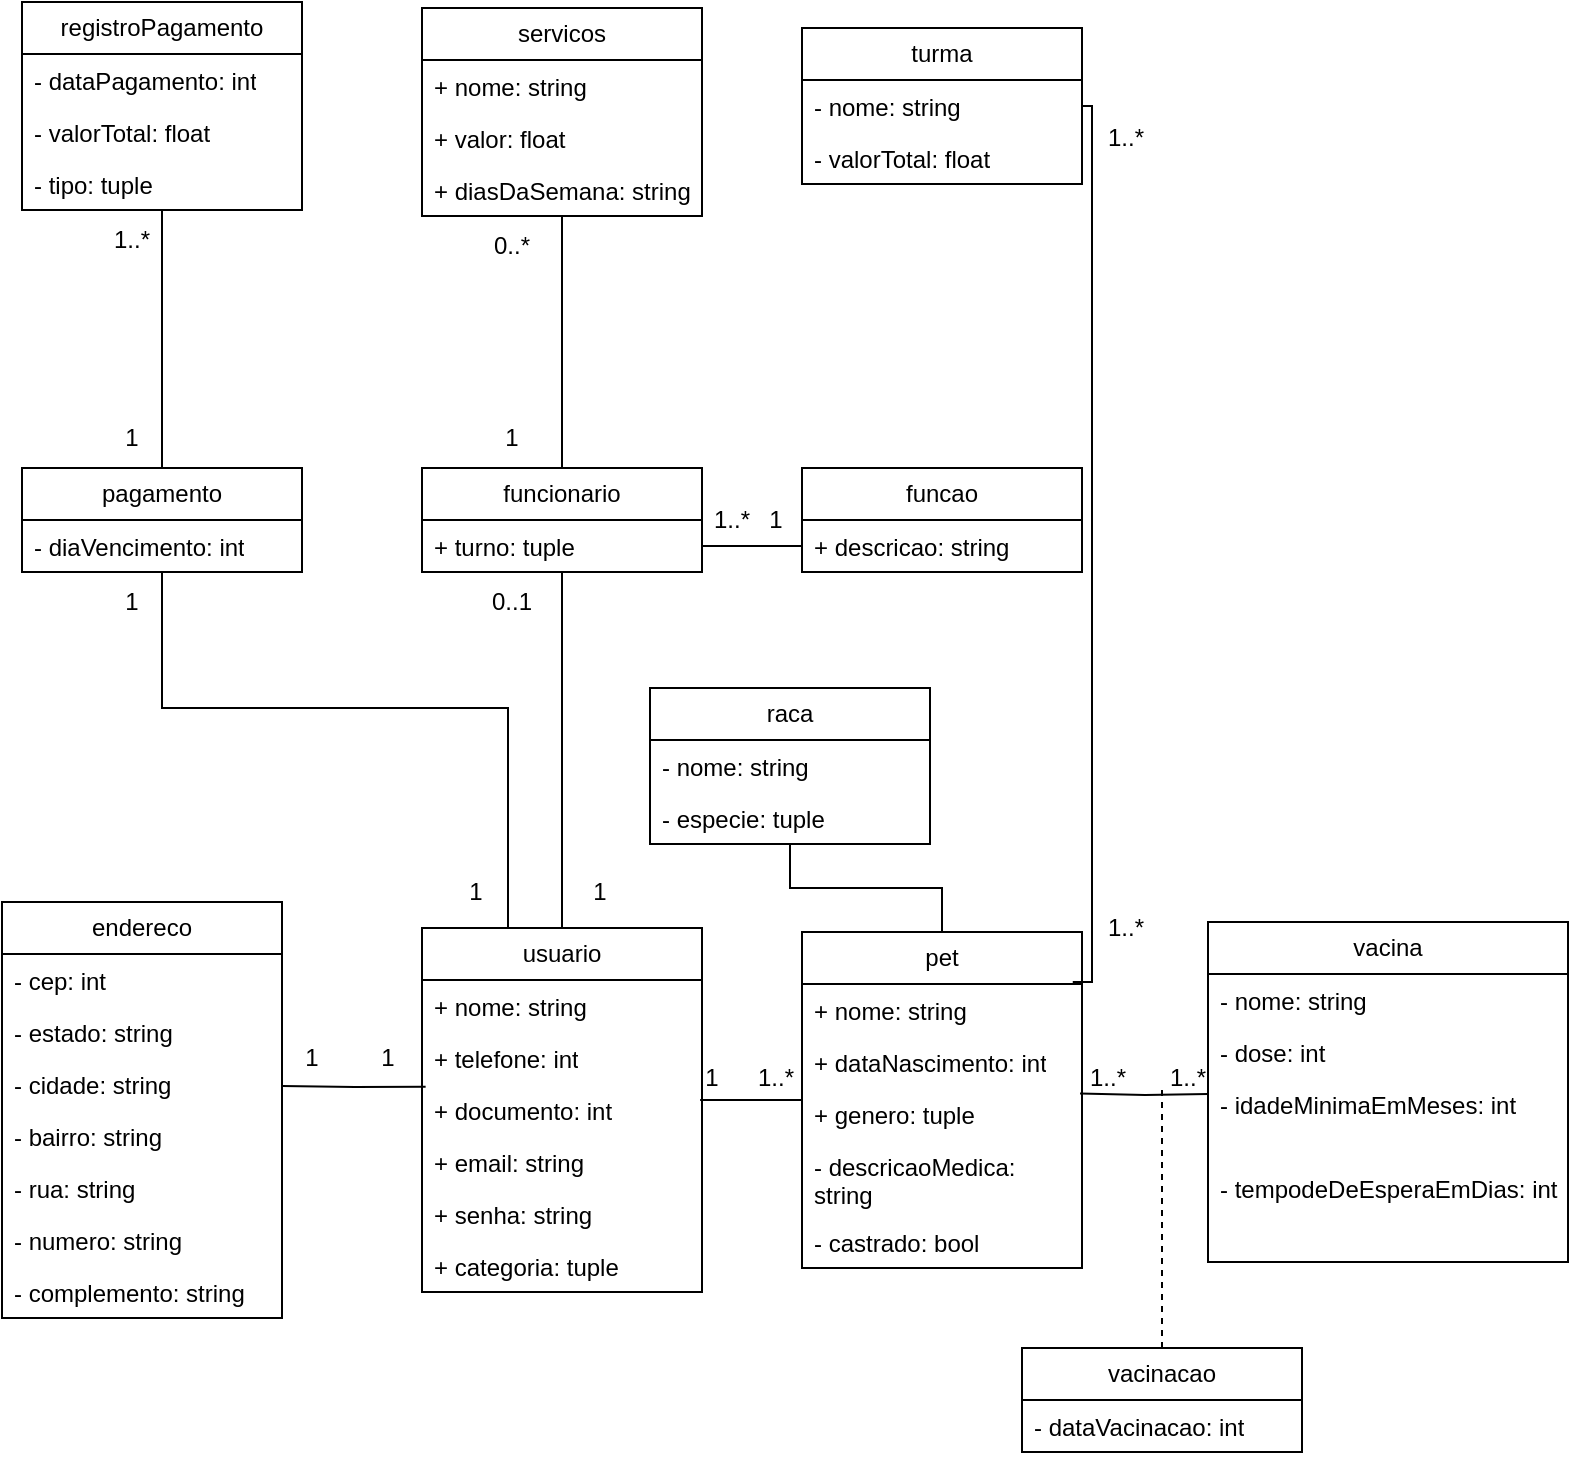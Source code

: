 <mxfile version="22.1.5" type="device">
  <diagram name="Página-1" id="sSgYGu35nFFWpvnl3uwN">
    <mxGraphModel dx="1650" dy="693" grid="1" gridSize="10" guides="1" tooltips="1" connect="1" arrows="1" fold="1" page="1" pageScale="1" pageWidth="827" pageHeight="1169" math="0" shadow="0">
      <root>
        <mxCell id="0" />
        <mxCell id="1" parent="0" />
        <mxCell id="8YFCVRQqwTqfyAtS61ce-4" style="edgeStyle=orthogonalEdgeStyle;rounded=0;orthogonalLoop=1;jettySize=auto;html=1;endArrow=none;endFill=0;" edge="1" parent="1" source="ckyR3pQ4Gcf-eFXT0lUD-1" target="ckyR3pQ4Gcf-eFXT0lUD-17">
          <mxGeometry relative="1" as="geometry" />
        </mxCell>
        <mxCell id="ckyR3pQ4Gcf-eFXT0lUD-1" value="servicos" style="swimlane;fontStyle=0;childLayout=stackLayout;horizontal=1;startSize=26;fillColor=none;horizontalStack=0;resizeParent=1;resizeParentMax=0;resizeLast=0;collapsible=1;marginBottom=0;whiteSpace=wrap;html=1;" parent="1" vertex="1">
          <mxGeometry x="237" y="110" width="140" height="104" as="geometry" />
        </mxCell>
        <mxCell id="ckyR3pQ4Gcf-eFXT0lUD-2" value="+ nome: string" style="text;strokeColor=none;fillColor=none;align=left;verticalAlign=top;spacingLeft=4;spacingRight=4;overflow=hidden;rotatable=0;points=[[0,0.5],[1,0.5]];portConstraint=eastwest;whiteSpace=wrap;html=1;" parent="ckyR3pQ4Gcf-eFXT0lUD-1" vertex="1">
          <mxGeometry y="26" width="140" height="26" as="geometry" />
        </mxCell>
        <mxCell id="ckyR3pQ4Gcf-eFXT0lUD-3" value="+ valor: float" style="text;strokeColor=none;fillColor=none;align=left;verticalAlign=top;spacingLeft=4;spacingRight=4;overflow=hidden;rotatable=0;points=[[0,0.5],[1,0.5]];portConstraint=eastwest;whiteSpace=wrap;html=1;" parent="ckyR3pQ4Gcf-eFXT0lUD-1" vertex="1">
          <mxGeometry y="52" width="140" height="26" as="geometry" />
        </mxCell>
        <mxCell id="ckyR3pQ4Gcf-eFXT0lUD-4" value="+ diasDaSemana: string" style="text;strokeColor=none;fillColor=none;align=left;verticalAlign=top;spacingLeft=4;spacingRight=4;overflow=hidden;rotatable=0;points=[[0,0.5],[1,0.5]];portConstraint=eastwest;whiteSpace=wrap;html=1;" parent="ckyR3pQ4Gcf-eFXT0lUD-1" vertex="1">
          <mxGeometry y="78" width="140" height="26" as="geometry" />
        </mxCell>
        <mxCell id="8YFCVRQqwTqfyAtS61ce-53" style="edgeStyle=orthogonalEdgeStyle;rounded=0;orthogonalLoop=1;jettySize=auto;html=1;endArrow=none;endFill=0;" edge="1" parent="1" source="ckyR3pQ4Gcf-eFXT0lUD-5" target="ckyR3pQ4Gcf-eFXT0lUD-35">
          <mxGeometry relative="1" as="geometry">
            <Array as="points">
              <mxPoint x="107" y="460" />
              <mxPoint x="280" y="460" />
            </Array>
          </mxGeometry>
        </mxCell>
        <mxCell id="ckyR3pQ4Gcf-eFXT0lUD-5" value="pagamento" style="swimlane;fontStyle=0;childLayout=stackLayout;horizontal=1;startSize=26;fillColor=none;horizontalStack=0;resizeParent=1;resizeParentMax=0;resizeLast=0;collapsible=1;marginBottom=0;whiteSpace=wrap;html=1;" parent="1" vertex="1">
          <mxGeometry x="37" y="340" width="140" height="52" as="geometry" />
        </mxCell>
        <mxCell id="ckyR3pQ4Gcf-eFXT0lUD-6" value="- diaVencimento: int" style="text;strokeColor=none;fillColor=none;align=left;verticalAlign=top;spacingLeft=4;spacingRight=4;overflow=hidden;rotatable=0;points=[[0,0.5],[1,0.5]];portConstraint=eastwest;whiteSpace=wrap;html=1;" parent="ckyR3pQ4Gcf-eFXT0lUD-5" vertex="1">
          <mxGeometry y="26" width="140" height="26" as="geometry" />
        </mxCell>
        <mxCell id="8YFCVRQqwTqfyAtS61ce-54" style="edgeStyle=orthogonalEdgeStyle;rounded=0;orthogonalLoop=1;jettySize=auto;html=1;entryX=0.5;entryY=0;entryDx=0;entryDy=0;endArrow=none;endFill=0;" edge="1" parent="1" source="ckyR3pQ4Gcf-eFXT0lUD-9" target="ckyR3pQ4Gcf-eFXT0lUD-5">
          <mxGeometry relative="1" as="geometry" />
        </mxCell>
        <mxCell id="ckyR3pQ4Gcf-eFXT0lUD-9" value="registroPagamento" style="swimlane;fontStyle=0;childLayout=stackLayout;horizontal=1;startSize=26;fillColor=none;horizontalStack=0;resizeParent=1;resizeParentMax=0;resizeLast=0;collapsible=1;marginBottom=0;whiteSpace=wrap;html=1;" parent="1" vertex="1">
          <mxGeometry x="37" y="107" width="140" height="104" as="geometry" />
        </mxCell>
        <mxCell id="ckyR3pQ4Gcf-eFXT0lUD-10" value="- dataPagamento: int" style="text;strokeColor=none;fillColor=none;align=left;verticalAlign=top;spacingLeft=4;spacingRight=4;overflow=hidden;rotatable=0;points=[[0,0.5],[1,0.5]];portConstraint=eastwest;whiteSpace=wrap;html=1;" parent="ckyR3pQ4Gcf-eFXT0lUD-9" vertex="1">
          <mxGeometry y="26" width="140" height="26" as="geometry" />
        </mxCell>
        <mxCell id="8YFCVRQqwTqfyAtS61ce-24" value="- valorTotal: float" style="text;strokeColor=none;fillColor=none;align=left;verticalAlign=top;spacingLeft=4;spacingRight=4;overflow=hidden;rotatable=0;points=[[0,0.5],[1,0.5]];portConstraint=eastwest;whiteSpace=wrap;html=1;" vertex="1" parent="ckyR3pQ4Gcf-eFXT0lUD-9">
          <mxGeometry y="52" width="140" height="26" as="geometry" />
        </mxCell>
        <mxCell id="ckyR3pQ4Gcf-eFXT0lUD-11" value="- tipo: tuple" style="text;strokeColor=none;fillColor=none;align=left;verticalAlign=top;spacingLeft=4;spacingRight=4;overflow=hidden;rotatable=0;points=[[0,0.5],[1,0.5]];portConstraint=eastwest;whiteSpace=wrap;html=1;" parent="ckyR3pQ4Gcf-eFXT0lUD-9" vertex="1">
          <mxGeometry y="78" width="140" height="26" as="geometry" />
        </mxCell>
        <mxCell id="ckyR3pQ4Gcf-eFXT0lUD-13" value="funcao" style="swimlane;fontStyle=0;childLayout=stackLayout;horizontal=1;startSize=26;fillColor=none;horizontalStack=0;resizeParent=1;resizeParentMax=0;resizeLast=0;collapsible=1;marginBottom=0;whiteSpace=wrap;html=1;" parent="1" vertex="1">
          <mxGeometry x="427" y="340" width="140" height="52" as="geometry" />
        </mxCell>
        <mxCell id="ckyR3pQ4Gcf-eFXT0lUD-14" value="+ descricao: string" style="text;strokeColor=none;fillColor=none;align=left;verticalAlign=top;spacingLeft=4;spacingRight=4;overflow=hidden;rotatable=0;points=[[0,0.5],[1,0.5]];portConstraint=eastwest;whiteSpace=wrap;html=1;" parent="ckyR3pQ4Gcf-eFXT0lUD-13" vertex="1">
          <mxGeometry y="26" width="140" height="26" as="geometry" />
        </mxCell>
        <mxCell id="8YFCVRQqwTqfyAtS61ce-8" style="edgeStyle=orthogonalEdgeStyle;rounded=0;orthogonalLoop=1;jettySize=auto;html=1;entryX=0.5;entryY=0;entryDx=0;entryDy=0;endArrow=none;endFill=0;" edge="1" parent="1" source="ckyR3pQ4Gcf-eFXT0lUD-17" target="ckyR3pQ4Gcf-eFXT0lUD-35">
          <mxGeometry relative="1" as="geometry" />
        </mxCell>
        <mxCell id="ckyR3pQ4Gcf-eFXT0lUD-17" value="funcionario" style="swimlane;fontStyle=0;childLayout=stackLayout;horizontal=1;startSize=26;fillColor=none;horizontalStack=0;resizeParent=1;resizeParentMax=0;resizeLast=0;collapsible=1;marginBottom=0;whiteSpace=wrap;html=1;" parent="1" vertex="1">
          <mxGeometry x="237" y="340" width="140" height="52" as="geometry" />
        </mxCell>
        <mxCell id="ckyR3pQ4Gcf-eFXT0lUD-18" value="+ turno: tuple" style="text;strokeColor=none;fillColor=none;align=left;verticalAlign=top;spacingLeft=4;spacingRight=4;overflow=hidden;rotatable=0;points=[[0,0.5],[1,0.5]];portConstraint=eastwest;whiteSpace=wrap;html=1;" parent="ckyR3pQ4Gcf-eFXT0lUD-17" vertex="1">
          <mxGeometry y="26" width="140" height="26" as="geometry" />
        </mxCell>
        <mxCell id="8YFCVRQqwTqfyAtS61ce-20" style="edgeStyle=orthogonalEdgeStyle;rounded=0;orthogonalLoop=1;jettySize=auto;html=1;entryX=0.5;entryY=0;entryDx=0;entryDy=0;endArrow=none;endFill=0;" edge="1" parent="1" source="ckyR3pQ4Gcf-eFXT0lUD-21" target="ckyR3pQ4Gcf-eFXT0lUD-42">
          <mxGeometry relative="1" as="geometry" />
        </mxCell>
        <mxCell id="ckyR3pQ4Gcf-eFXT0lUD-21" value="raca" style="swimlane;fontStyle=0;childLayout=stackLayout;horizontal=1;startSize=26;fillColor=none;horizontalStack=0;resizeParent=1;resizeParentMax=0;resizeLast=0;collapsible=1;marginBottom=0;whiteSpace=wrap;html=1;" parent="1" vertex="1">
          <mxGeometry x="351" y="450" width="140" height="78" as="geometry" />
        </mxCell>
        <mxCell id="ckyR3pQ4Gcf-eFXT0lUD-22" value="- nome: string" style="text;strokeColor=none;fillColor=none;align=left;verticalAlign=top;spacingLeft=4;spacingRight=4;overflow=hidden;rotatable=0;points=[[0,0.5],[1,0.5]];portConstraint=eastwest;whiteSpace=wrap;html=1;" parent="ckyR3pQ4Gcf-eFXT0lUD-21" vertex="1">
          <mxGeometry y="26" width="140" height="26" as="geometry" />
        </mxCell>
        <mxCell id="ckyR3pQ4Gcf-eFXT0lUD-23" value="- especie: tuple" style="text;strokeColor=none;fillColor=none;align=left;verticalAlign=top;spacingLeft=4;spacingRight=4;overflow=hidden;rotatable=0;points=[[0,0.5],[1,0.5]];portConstraint=eastwest;whiteSpace=wrap;html=1;" parent="ckyR3pQ4Gcf-eFXT0lUD-21" vertex="1">
          <mxGeometry y="52" width="140" height="26" as="geometry" />
        </mxCell>
        <mxCell id="ckyR3pQ4Gcf-eFXT0lUD-25" value="endereco" style="swimlane;fontStyle=0;childLayout=stackLayout;horizontal=1;startSize=26;fillColor=none;horizontalStack=0;resizeParent=1;resizeParentMax=0;resizeLast=0;collapsible=1;marginBottom=0;whiteSpace=wrap;html=1;" parent="1" vertex="1">
          <mxGeometry x="27" y="557" width="140" height="208" as="geometry" />
        </mxCell>
        <mxCell id="ckyR3pQ4Gcf-eFXT0lUD-26" value="- cep: int" style="text;strokeColor=none;fillColor=none;align=left;verticalAlign=top;spacingLeft=4;spacingRight=4;overflow=hidden;rotatable=0;points=[[0,0.5],[1,0.5]];portConstraint=eastwest;whiteSpace=wrap;html=1;" parent="ckyR3pQ4Gcf-eFXT0lUD-25" vertex="1">
          <mxGeometry y="26" width="140" height="26" as="geometry" />
        </mxCell>
        <mxCell id="ckyR3pQ4Gcf-eFXT0lUD-27" value="- estado: string" style="text;strokeColor=none;fillColor=none;align=left;verticalAlign=top;spacingLeft=4;spacingRight=4;overflow=hidden;rotatable=0;points=[[0,0.5],[1,0.5]];portConstraint=eastwest;whiteSpace=wrap;html=1;" parent="ckyR3pQ4Gcf-eFXT0lUD-25" vertex="1">
          <mxGeometry y="52" width="140" height="26" as="geometry" />
        </mxCell>
        <mxCell id="ckyR3pQ4Gcf-eFXT0lUD-30" value="- cidade: string" style="text;strokeColor=none;fillColor=none;align=left;verticalAlign=top;spacingLeft=4;spacingRight=4;overflow=hidden;rotatable=0;points=[[0,0.5],[1,0.5]];portConstraint=eastwest;whiteSpace=wrap;html=1;" parent="ckyR3pQ4Gcf-eFXT0lUD-25" vertex="1">
          <mxGeometry y="78" width="140" height="26" as="geometry" />
        </mxCell>
        <mxCell id="ckyR3pQ4Gcf-eFXT0lUD-28" value="- bairro: string" style="text;strokeColor=none;fillColor=none;align=left;verticalAlign=top;spacingLeft=4;spacingRight=4;overflow=hidden;rotatable=0;points=[[0,0.5],[1,0.5]];portConstraint=eastwest;whiteSpace=wrap;html=1;" parent="ckyR3pQ4Gcf-eFXT0lUD-25" vertex="1">
          <mxGeometry y="104" width="140" height="26" as="geometry" />
        </mxCell>
        <mxCell id="ckyR3pQ4Gcf-eFXT0lUD-34" value="- rua: string" style="text;strokeColor=none;fillColor=none;align=left;verticalAlign=top;spacingLeft=4;spacingRight=4;overflow=hidden;rotatable=0;points=[[0,0.5],[1,0.5]];portConstraint=eastwest;whiteSpace=wrap;html=1;" parent="ckyR3pQ4Gcf-eFXT0lUD-25" vertex="1">
          <mxGeometry y="130" width="140" height="26" as="geometry" />
        </mxCell>
        <mxCell id="ckyR3pQ4Gcf-eFXT0lUD-33" value="- numero: string" style="text;strokeColor=none;fillColor=none;align=left;verticalAlign=top;spacingLeft=4;spacingRight=4;overflow=hidden;rotatable=0;points=[[0,0.5],[1,0.5]];portConstraint=eastwest;whiteSpace=wrap;html=1;" parent="ckyR3pQ4Gcf-eFXT0lUD-25" vertex="1">
          <mxGeometry y="156" width="140" height="26" as="geometry" />
        </mxCell>
        <mxCell id="ckyR3pQ4Gcf-eFXT0lUD-31" value="- complemento: string" style="text;strokeColor=none;fillColor=none;align=left;verticalAlign=top;spacingLeft=4;spacingRight=4;overflow=hidden;rotatable=0;points=[[0,0.5],[1,0.5]];portConstraint=eastwest;whiteSpace=wrap;html=1;" parent="ckyR3pQ4Gcf-eFXT0lUD-25" vertex="1">
          <mxGeometry y="182" width="140" height="26" as="geometry" />
        </mxCell>
        <mxCell id="ckyR3pQ4Gcf-eFXT0lUD-35" value="usuario" style="swimlane;fontStyle=0;childLayout=stackLayout;horizontal=1;startSize=26;fillColor=none;horizontalStack=0;resizeParent=1;resizeParentMax=0;resizeLast=0;collapsible=1;marginBottom=0;whiteSpace=wrap;html=1;" parent="1" vertex="1">
          <mxGeometry x="237" y="570" width="140" height="182" as="geometry" />
        </mxCell>
        <mxCell id="ckyR3pQ4Gcf-eFXT0lUD-36" value="+ nome: string" style="text;strokeColor=none;fillColor=none;align=left;verticalAlign=top;spacingLeft=4;spacingRight=4;overflow=hidden;rotatable=0;points=[[0,0.5],[1,0.5]];portConstraint=eastwest;whiteSpace=wrap;html=1;" parent="ckyR3pQ4Gcf-eFXT0lUD-35" vertex="1">
          <mxGeometry y="26" width="140" height="26" as="geometry" />
        </mxCell>
        <mxCell id="ckyR3pQ4Gcf-eFXT0lUD-37" value="+ telefone: int" style="text;strokeColor=none;fillColor=none;align=left;verticalAlign=top;spacingLeft=4;spacingRight=4;overflow=hidden;rotatable=0;points=[[0,0.5],[1,0.5]];portConstraint=eastwest;whiteSpace=wrap;html=1;" parent="ckyR3pQ4Gcf-eFXT0lUD-35" vertex="1">
          <mxGeometry y="52" width="140" height="26" as="geometry" />
        </mxCell>
        <mxCell id="ckyR3pQ4Gcf-eFXT0lUD-41" value="+ documento: int" style="text;strokeColor=none;fillColor=none;align=left;verticalAlign=top;spacingLeft=4;spacingRight=4;overflow=hidden;rotatable=0;points=[[0,0.5],[1,0.5]];portConstraint=eastwest;whiteSpace=wrap;html=1;" parent="ckyR3pQ4Gcf-eFXT0lUD-35" vertex="1">
          <mxGeometry y="78" width="140" height="26" as="geometry" />
        </mxCell>
        <mxCell id="ckyR3pQ4Gcf-eFXT0lUD-40" value="+ email: string" style="text;strokeColor=none;fillColor=none;align=left;verticalAlign=top;spacingLeft=4;spacingRight=4;overflow=hidden;rotatable=0;points=[[0,0.5],[1,0.5]];portConstraint=eastwest;whiteSpace=wrap;html=1;" parent="ckyR3pQ4Gcf-eFXT0lUD-35" vertex="1">
          <mxGeometry y="104" width="140" height="26" as="geometry" />
        </mxCell>
        <mxCell id="ckyR3pQ4Gcf-eFXT0lUD-39" value="+ senha: string" style="text;strokeColor=none;fillColor=none;align=left;verticalAlign=top;spacingLeft=4;spacingRight=4;overflow=hidden;rotatable=0;points=[[0,0.5],[1,0.5]];portConstraint=eastwest;whiteSpace=wrap;html=1;" parent="ckyR3pQ4Gcf-eFXT0lUD-35" vertex="1">
          <mxGeometry y="130" width="140" height="26" as="geometry" />
        </mxCell>
        <mxCell id="ckyR3pQ4Gcf-eFXT0lUD-38" value="+ categoria: tuple" style="text;strokeColor=none;fillColor=none;align=left;verticalAlign=top;spacingLeft=4;spacingRight=4;overflow=hidden;rotatable=0;points=[[0,0.5],[1,0.5]];portConstraint=eastwest;whiteSpace=wrap;html=1;" parent="ckyR3pQ4Gcf-eFXT0lUD-35" vertex="1">
          <mxGeometry y="156" width="140" height="26" as="geometry" />
        </mxCell>
        <mxCell id="ckyR3pQ4Gcf-eFXT0lUD-42" value="pet" style="swimlane;fontStyle=0;childLayout=stackLayout;horizontal=1;startSize=26;fillColor=none;horizontalStack=0;resizeParent=1;resizeParentMax=0;resizeLast=0;collapsible=1;marginBottom=0;whiteSpace=wrap;html=1;" parent="1" vertex="1">
          <mxGeometry x="427" y="572" width="140" height="168" as="geometry" />
        </mxCell>
        <mxCell id="ckyR3pQ4Gcf-eFXT0lUD-43" value="+ nome: string" style="text;strokeColor=none;fillColor=none;align=left;verticalAlign=top;spacingLeft=4;spacingRight=4;overflow=hidden;rotatable=0;points=[[0,0.5],[1,0.5]];portConstraint=eastwest;whiteSpace=wrap;html=1;" parent="ckyR3pQ4Gcf-eFXT0lUD-42" vertex="1">
          <mxGeometry y="26" width="140" height="26" as="geometry" />
        </mxCell>
        <mxCell id="ckyR3pQ4Gcf-eFXT0lUD-44" value="+ dataNascimento: int" style="text;strokeColor=none;fillColor=none;align=left;verticalAlign=top;spacingLeft=4;spacingRight=4;overflow=hidden;rotatable=0;points=[[0,0.5],[1,0.5]];portConstraint=eastwest;whiteSpace=wrap;html=1;" parent="ckyR3pQ4Gcf-eFXT0lUD-42" vertex="1">
          <mxGeometry y="52" width="140" height="26" as="geometry" />
        </mxCell>
        <mxCell id="ckyR3pQ4Gcf-eFXT0lUD-45" value="+ genero: tuple" style="text;strokeColor=none;fillColor=none;align=left;verticalAlign=top;spacingLeft=4;spacingRight=4;overflow=hidden;rotatable=0;points=[[0,0.5],[1,0.5]];portConstraint=eastwest;whiteSpace=wrap;html=1;" parent="ckyR3pQ4Gcf-eFXT0lUD-42" vertex="1">
          <mxGeometry y="78" width="140" height="26" as="geometry" />
        </mxCell>
        <mxCell id="8YFCVRQqwTqfyAtS61ce-2" value="- descricaoMedica: string" style="text;strokeColor=none;fillColor=none;align=left;verticalAlign=top;spacingLeft=4;spacingRight=4;overflow=hidden;rotatable=0;points=[[0,0.5],[1,0.5]];portConstraint=eastwest;whiteSpace=wrap;html=1;" vertex="1" parent="ckyR3pQ4Gcf-eFXT0lUD-42">
          <mxGeometry y="104" width="140" height="38" as="geometry" />
        </mxCell>
        <mxCell id="8YFCVRQqwTqfyAtS61ce-1" value="- castrado: bool" style="text;strokeColor=none;fillColor=none;align=left;verticalAlign=top;spacingLeft=4;spacingRight=4;overflow=hidden;rotatable=0;points=[[0,0.5],[1,0.5]];portConstraint=eastwest;whiteSpace=wrap;html=1;" vertex="1" parent="ckyR3pQ4Gcf-eFXT0lUD-42">
          <mxGeometry y="142" width="140" height="26" as="geometry" />
        </mxCell>
        <mxCell id="ckyR3pQ4Gcf-eFXT0lUD-46" value="vacina" style="swimlane;fontStyle=0;childLayout=stackLayout;horizontal=1;startSize=26;fillColor=none;horizontalStack=0;resizeParent=1;resizeParentMax=0;resizeLast=0;collapsible=1;marginBottom=0;whiteSpace=wrap;html=1;" parent="1" vertex="1">
          <mxGeometry x="630" y="567" width="180" height="170" as="geometry" />
        </mxCell>
        <mxCell id="ckyR3pQ4Gcf-eFXT0lUD-47" value="- nome: string" style="text;strokeColor=none;fillColor=none;align=left;verticalAlign=top;spacingLeft=4;spacingRight=4;overflow=hidden;rotatable=0;points=[[0,0.5],[1,0.5]];portConstraint=eastwest;whiteSpace=wrap;html=1;" parent="ckyR3pQ4Gcf-eFXT0lUD-46" vertex="1">
          <mxGeometry y="26" width="180" height="26" as="geometry" />
        </mxCell>
        <mxCell id="ckyR3pQ4Gcf-eFXT0lUD-48" value="- dose: int" style="text;strokeColor=none;fillColor=none;align=left;verticalAlign=top;spacingLeft=4;spacingRight=4;overflow=hidden;rotatable=0;points=[[0,0.5],[1,0.5]];portConstraint=eastwest;whiteSpace=wrap;html=1;" parent="ckyR3pQ4Gcf-eFXT0lUD-46" vertex="1">
          <mxGeometry y="52" width="180" height="26" as="geometry" />
        </mxCell>
        <mxCell id="ckyR3pQ4Gcf-eFXT0lUD-50" value="- idadeMinimaEmMeses: int" style="text;strokeColor=none;fillColor=none;align=left;verticalAlign=top;spacingLeft=4;spacingRight=4;overflow=hidden;rotatable=0;points=[[0,0.5],[1,0.5]];portConstraint=eastwest;whiteSpace=wrap;html=1;" parent="ckyR3pQ4Gcf-eFXT0lUD-46" vertex="1">
          <mxGeometry y="78" width="180" height="42" as="geometry" />
        </mxCell>
        <mxCell id="ckyR3pQ4Gcf-eFXT0lUD-49" value="- tempodeDeEsperaEmDias: int" style="text;strokeColor=none;fillColor=none;align=left;verticalAlign=top;spacingLeft=4;spacingRight=4;overflow=hidden;rotatable=0;points=[[0,0.5],[1,0.5]];portConstraint=eastwest;whiteSpace=wrap;html=1;" parent="ckyR3pQ4Gcf-eFXT0lUD-46" vertex="1">
          <mxGeometry y="120" width="180" height="50" as="geometry" />
        </mxCell>
        <mxCell id="8YFCVRQqwTqfyAtS61ce-18" style="edgeStyle=orthogonalEdgeStyle;rounded=0;orthogonalLoop=1;jettySize=auto;html=1;endArrow=none;endFill=0;dashed=1;" edge="1" parent="1" source="ckyR3pQ4Gcf-eFXT0lUD-55">
          <mxGeometry relative="1" as="geometry">
            <mxPoint x="607" y="650" as="targetPoint" />
          </mxGeometry>
        </mxCell>
        <mxCell id="ckyR3pQ4Gcf-eFXT0lUD-55" value="vacinacao" style="swimlane;fontStyle=0;childLayout=stackLayout;horizontal=1;startSize=26;fillColor=none;horizontalStack=0;resizeParent=1;resizeParentMax=0;resizeLast=0;collapsible=1;marginBottom=0;whiteSpace=wrap;html=1;" parent="1" vertex="1">
          <mxGeometry x="537" y="780" width="140" height="52" as="geometry" />
        </mxCell>
        <mxCell id="ckyR3pQ4Gcf-eFXT0lUD-56" value="- dataVacinacao: int" style="text;strokeColor=none;fillColor=none;align=left;verticalAlign=top;spacingLeft=4;spacingRight=4;overflow=hidden;rotatable=0;points=[[0,0.5],[1,0.5]];portConstraint=eastwest;whiteSpace=wrap;html=1;" parent="ckyR3pQ4Gcf-eFXT0lUD-55" vertex="1">
          <mxGeometry y="26" width="140" height="26" as="geometry" />
        </mxCell>
        <mxCell id="8YFCVRQqwTqfyAtS61ce-7" style="edgeStyle=orthogonalEdgeStyle;rounded=0;orthogonalLoop=1;jettySize=auto;html=1;entryX=0;entryY=0.5;entryDx=0;entryDy=0;endArrow=none;endFill=0;" edge="1" parent="1" source="ckyR3pQ4Gcf-eFXT0lUD-18" target="ckyR3pQ4Gcf-eFXT0lUD-14">
          <mxGeometry relative="1" as="geometry" />
        </mxCell>
        <mxCell id="8YFCVRQqwTqfyAtS61ce-9" style="edgeStyle=orthogonalEdgeStyle;rounded=0;orthogonalLoop=1;jettySize=auto;html=1;entryX=0.013;entryY=0.016;entryDx=0;entryDy=0;entryPerimeter=0;endArrow=none;endFill=0;" edge="1" parent="1">
          <mxGeometry relative="1" as="geometry">
            <mxPoint x="167.0" y="649.0" as="sourcePoint" />
            <mxPoint x="238.82" y="649.416" as="targetPoint" />
          </mxGeometry>
        </mxCell>
        <mxCell id="8YFCVRQqwTqfyAtS61ce-16" style="edgeStyle=orthogonalEdgeStyle;rounded=0;orthogonalLoop=1;jettySize=auto;html=1;entryX=0.929;entryY=0.308;entryDx=0;entryDy=0;entryPerimeter=0;endArrow=none;endFill=0;" edge="1" parent="1">
          <mxGeometry relative="1" as="geometry">
            <mxPoint x="427" y="656" as="sourcePoint" />
            <mxPoint x="376.06" y="656.008" as="targetPoint" />
          </mxGeometry>
        </mxCell>
        <mxCell id="8YFCVRQqwTqfyAtS61ce-17" style="edgeStyle=orthogonalEdgeStyle;rounded=0;orthogonalLoop=1;jettySize=auto;html=1;entryX=0.993;entryY=0.104;entryDx=0;entryDy=0;entryPerimeter=0;endArrow=none;endFill=0;" edge="1" parent="1" target="ckyR3pQ4Gcf-eFXT0lUD-45">
          <mxGeometry relative="1" as="geometry">
            <mxPoint x="630" y="653" as="sourcePoint" />
          </mxGeometry>
        </mxCell>
        <mxCell id="8YFCVRQqwTqfyAtS61ce-27" value="turma" style="swimlane;fontStyle=0;childLayout=stackLayout;horizontal=1;startSize=26;fillColor=none;horizontalStack=0;resizeParent=1;resizeParentMax=0;resizeLast=0;collapsible=1;marginBottom=0;whiteSpace=wrap;html=1;" vertex="1" parent="1">
          <mxGeometry x="427" y="120" width="140" height="78" as="geometry" />
        </mxCell>
        <mxCell id="8YFCVRQqwTqfyAtS61ce-28" value="- nome: string" style="text;strokeColor=none;fillColor=none;align=left;verticalAlign=top;spacingLeft=4;spacingRight=4;overflow=hidden;rotatable=0;points=[[0,0.5],[1,0.5]];portConstraint=eastwest;whiteSpace=wrap;html=1;" vertex="1" parent="8YFCVRQqwTqfyAtS61ce-27">
          <mxGeometry y="26" width="140" height="26" as="geometry" />
        </mxCell>
        <mxCell id="8YFCVRQqwTqfyAtS61ce-29" value="- valorTotal: float" style="text;strokeColor=none;fillColor=none;align=left;verticalAlign=top;spacingLeft=4;spacingRight=4;overflow=hidden;rotatable=0;points=[[0,0.5],[1,0.5]];portConstraint=eastwest;whiteSpace=wrap;html=1;" vertex="1" parent="8YFCVRQqwTqfyAtS61ce-27">
          <mxGeometry y="52" width="140" height="26" as="geometry" />
        </mxCell>
        <mxCell id="8YFCVRQqwTqfyAtS61ce-31" style="edgeStyle=orthogonalEdgeStyle;rounded=0;orthogonalLoop=1;jettySize=auto;html=1;entryX=0.967;entryY=-0.038;entryDx=0;entryDy=0;entryPerimeter=0;endArrow=none;endFill=0;" edge="1" parent="1" source="8YFCVRQqwTqfyAtS61ce-28" target="ckyR3pQ4Gcf-eFXT0lUD-43">
          <mxGeometry relative="1" as="geometry">
            <Array as="points">
              <mxPoint x="572" y="159" />
              <mxPoint x="572" y="597" />
            </Array>
          </mxGeometry>
        </mxCell>
        <mxCell id="8YFCVRQqwTqfyAtS61ce-34" value="1..*" style="text;html=1;strokeColor=none;fillColor=none;align=center;verticalAlign=middle;whiteSpace=wrap;rounded=0;" vertex="1" parent="1">
          <mxGeometry x="550" y="630" width="60" height="30" as="geometry" />
        </mxCell>
        <mxCell id="8YFCVRQqwTqfyAtS61ce-35" value="1..*" style="text;html=1;strokeColor=none;fillColor=none;align=center;verticalAlign=middle;whiteSpace=wrap;rounded=0;" vertex="1" parent="1">
          <mxGeometry x="392" y="630" width="44" height="30" as="geometry" />
        </mxCell>
        <mxCell id="8YFCVRQqwTqfyAtS61ce-38" value="1..*" style="text;html=1;strokeColor=none;fillColor=none;align=center;verticalAlign=middle;whiteSpace=wrap;rounded=0;" vertex="1" parent="1">
          <mxGeometry x="590" y="630" width="60" height="30" as="geometry" />
        </mxCell>
        <mxCell id="8YFCVRQqwTqfyAtS61ce-42" value="1..*" style="text;html=1;strokeColor=none;fillColor=none;align=center;verticalAlign=middle;whiteSpace=wrap;rounded=0;" vertex="1" parent="1">
          <mxGeometry x="370" y="351" width="44" height="30" as="geometry" />
        </mxCell>
        <mxCell id="8YFCVRQqwTqfyAtS61ce-44" value="1" style="text;html=1;strokeColor=none;fillColor=none;align=center;verticalAlign=middle;whiteSpace=wrap;rounded=0;" vertex="1" parent="1">
          <mxGeometry x="260" y="310" width="44" height="30" as="geometry" />
        </mxCell>
        <mxCell id="8YFCVRQqwTqfyAtS61ce-46" value="1" style="text;html=1;strokeColor=none;fillColor=none;align=center;verticalAlign=middle;whiteSpace=wrap;rounded=0;" vertex="1" parent="1">
          <mxGeometry x="198" y="620" width="44" height="30" as="geometry" />
        </mxCell>
        <mxCell id="8YFCVRQqwTqfyAtS61ce-47" value="1" style="text;html=1;strokeColor=none;fillColor=none;align=center;verticalAlign=middle;whiteSpace=wrap;rounded=0;" vertex="1" parent="1">
          <mxGeometry x="160" y="620" width="44" height="30" as="geometry" />
        </mxCell>
        <mxCell id="8YFCVRQqwTqfyAtS61ce-48" value="1" style="text;html=1;strokeColor=none;fillColor=none;align=center;verticalAlign=middle;whiteSpace=wrap;rounded=0;" vertex="1" parent="1">
          <mxGeometry x="360" y="630" width="44" height="30" as="geometry" />
        </mxCell>
        <mxCell id="8YFCVRQqwTqfyAtS61ce-49" value="1" style="text;html=1;strokeColor=none;fillColor=none;align=center;verticalAlign=middle;whiteSpace=wrap;rounded=0;" vertex="1" parent="1">
          <mxGeometry x="392" y="351" width="44" height="30" as="geometry" />
        </mxCell>
        <mxCell id="8YFCVRQqwTqfyAtS61ce-50" value="0..*" style="text;html=1;strokeColor=none;fillColor=none;align=center;verticalAlign=middle;whiteSpace=wrap;rounded=0;" vertex="1" parent="1">
          <mxGeometry x="260" y="214" width="44" height="30" as="geometry" />
        </mxCell>
        <mxCell id="8YFCVRQqwTqfyAtS61ce-51" value="0..1" style="text;html=1;strokeColor=none;fillColor=none;align=center;verticalAlign=middle;whiteSpace=wrap;rounded=0;" vertex="1" parent="1">
          <mxGeometry x="260" y="392" width="44" height="30" as="geometry" />
        </mxCell>
        <mxCell id="8YFCVRQqwTqfyAtS61ce-55" value="1..*" style="text;html=1;strokeColor=none;fillColor=none;align=center;verticalAlign=middle;whiteSpace=wrap;rounded=0;" vertex="1" parent="1">
          <mxGeometry x="70" y="211" width="44" height="30" as="geometry" />
        </mxCell>
        <mxCell id="8YFCVRQqwTqfyAtS61ce-56" value="1" style="text;html=1;strokeColor=none;fillColor=none;align=center;verticalAlign=middle;whiteSpace=wrap;rounded=0;" vertex="1" parent="1">
          <mxGeometry x="70" y="310" width="44" height="30" as="geometry" />
        </mxCell>
        <mxCell id="8YFCVRQqwTqfyAtS61ce-58" value="1" style="text;html=1;strokeColor=none;fillColor=none;align=center;verticalAlign=middle;whiteSpace=wrap;rounded=0;" vertex="1" parent="1">
          <mxGeometry x="242" y="537" width="44" height="30" as="geometry" />
        </mxCell>
        <mxCell id="8YFCVRQqwTqfyAtS61ce-59" value="1" style="text;html=1;strokeColor=none;fillColor=none;align=center;verticalAlign=middle;whiteSpace=wrap;rounded=0;" vertex="1" parent="1">
          <mxGeometry x="70" y="392" width="44" height="30" as="geometry" />
        </mxCell>
        <mxCell id="8YFCVRQqwTqfyAtS61ce-60" value="1" style="text;html=1;strokeColor=none;fillColor=none;align=center;verticalAlign=middle;whiteSpace=wrap;rounded=0;" vertex="1" parent="1">
          <mxGeometry x="304" y="537" width="44" height="30" as="geometry" />
        </mxCell>
        <mxCell id="8YFCVRQqwTqfyAtS61ce-61" value="1..*" style="text;html=1;strokeColor=none;fillColor=none;align=center;verticalAlign=middle;whiteSpace=wrap;rounded=0;" vertex="1" parent="1">
          <mxGeometry x="567" y="160" width="44" height="30" as="geometry" />
        </mxCell>
        <mxCell id="8YFCVRQqwTqfyAtS61ce-63" value="1..*" style="text;html=1;strokeColor=none;fillColor=none;align=center;verticalAlign=middle;whiteSpace=wrap;rounded=0;" vertex="1" parent="1">
          <mxGeometry x="567" y="555" width="44" height="30" as="geometry" />
        </mxCell>
      </root>
    </mxGraphModel>
  </diagram>
</mxfile>
